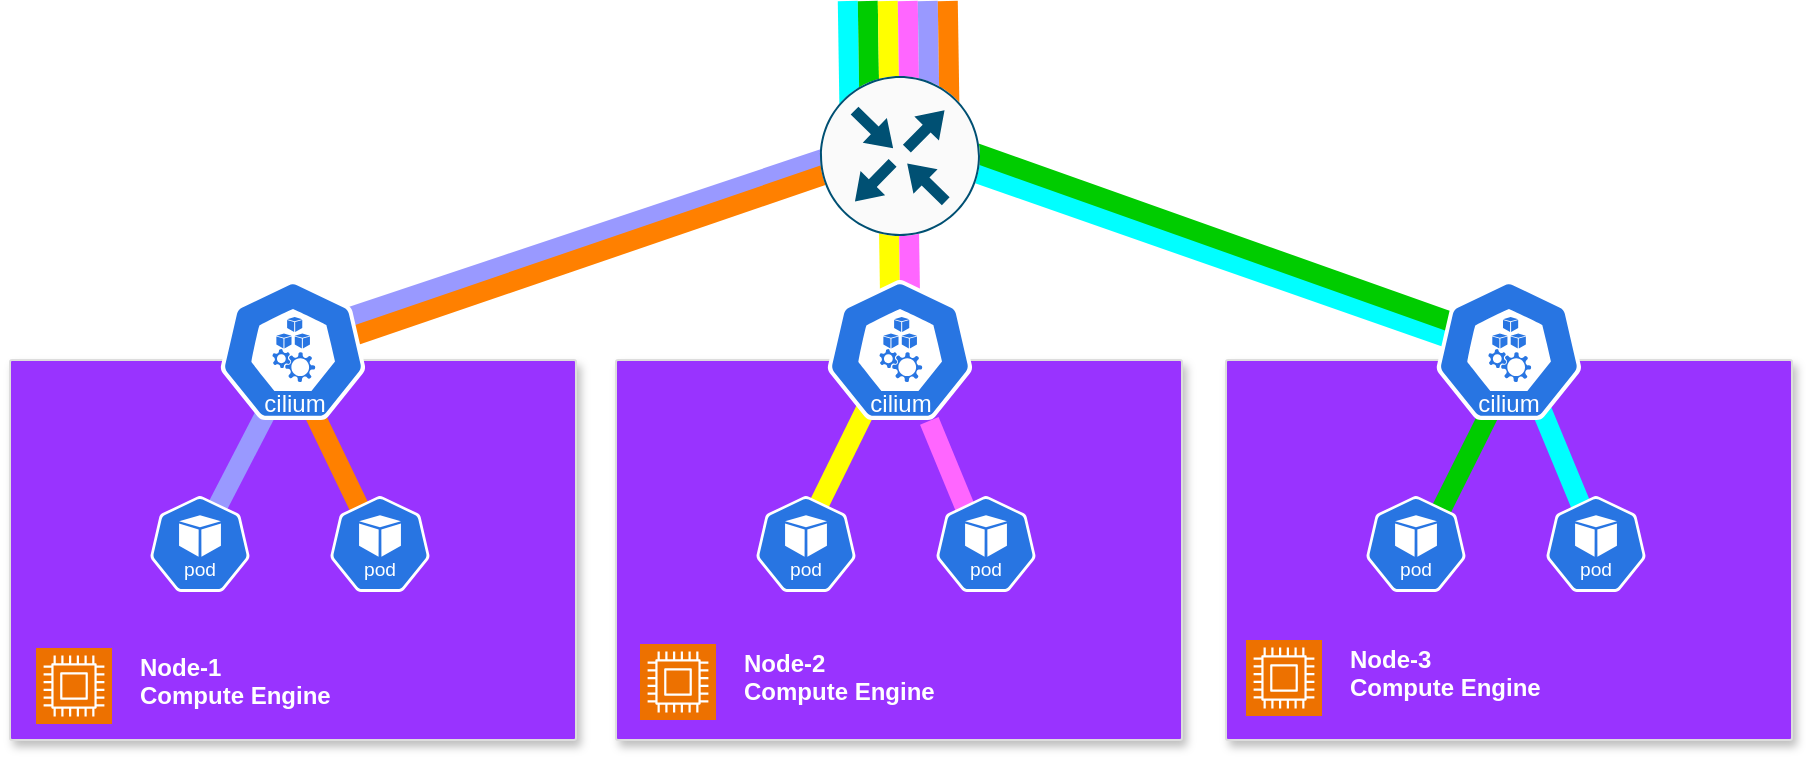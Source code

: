<mxfile version="24.4.8" type="device">
  <diagram name="Page-1" id="TPv4YiVZvs2msHgFxSqs">
    <mxGraphModel dx="2074" dy="1198" grid="1" gridSize="10" guides="1" tooltips="1" connect="1" arrows="1" fold="1" page="1" pageScale="1" pageWidth="850" pageHeight="1100" math="0" shadow="0">
      <root>
        <mxCell id="0" />
        <mxCell id="1" parent="0" />
        <mxCell id="vOJv6ga_SLZkR0OG2dL8-19" value="" style="strokeColor=#dddddd;shadow=1;strokeWidth=1;rounded=1;absoluteArcSize=1;arcSize=2;movable=1;resizable=1;rotatable=1;deletable=1;editable=1;locked=0;connectable=1;container=0;fillColor=#9933FF;" parent="1" vertex="1">
          <mxGeometry x="460" y="260" width="283" height="190" as="geometry" />
        </mxCell>
        <mxCell id="vOJv6ga_SLZkR0OG2dL8-57" value="" style="strokeColor=#dddddd;shadow=1;strokeWidth=1;rounded=1;absoluteArcSize=1;arcSize=2;movable=1;resizable=1;rotatable=1;deletable=1;editable=1;locked=0;connectable=1;container=0;fillColor=#9933FF;" parent="1" vertex="1">
          <mxGeometry x="157" y="260" width="283" height="190" as="geometry" />
        </mxCell>
        <mxCell id="vOJv6ga_SLZkR0OG2dL8-60" value="&lt;font color=&quot;#ffffff&quot;&gt;&lt;span style=&quot;text-wrap: nowrap;&quot;&gt;Node-1&lt;/span&gt;&lt;br style=&quot;forced-color-adjust: none; font-family: Helvetica; font-size: 12px; font-style: normal; font-variant-ligatures: normal; font-variant-caps: normal; letter-spacing: normal; orphans: 2; text-align: left; text-indent: 0px; text-transform: none; widows: 2; word-spacing: 0px; -webkit-text-stroke-width: 0px; white-space: nowrap; text-decoration-thickness: initial; text-decoration-style: initial; text-decoration-color: initial;&quot;&gt;&lt;span style=&quot;font-family: Helvetica; font-size: 12px; font-style: normal; font-variant-ligatures: normal; font-variant-caps: normal; letter-spacing: normal; orphans: 2; text-align: left; text-indent: 0px; text-transform: none; widows: 2; word-spacing: 0px; -webkit-text-stroke-width: 0px; white-space: nowrap; text-decoration-thickness: initial; text-decoration-style: initial; text-decoration-color: initial; float: none; display: inline !important;&quot;&gt;Compute Engine&lt;/span&gt;&lt;/font&gt;" style="text;whiteSpace=wrap;html=1;fontStyle=1" parent="1" vertex="1">
          <mxGeometry x="220" y="400" width="120" height="50" as="geometry" />
        </mxCell>
        <mxCell id="vOJv6ga_SLZkR0OG2dL8-65" value="" style="strokeColor=#dddddd;shadow=1;strokeWidth=1;rounded=1;absoluteArcSize=1;arcSize=2;movable=1;resizable=1;rotatable=1;deletable=1;editable=1;locked=0;connectable=1;container=0;fillColor=#9933FF;" parent="1" vertex="1">
          <mxGeometry x="765" y="260" width="283" height="190" as="geometry" />
        </mxCell>
        <mxCell id="vOJv6ga_SLZkR0OG2dL8-85" value="Upstream&lt;div&gt;Router&lt;/div&gt;" style="text;html=1;align=center;verticalAlign=middle;resizable=0;points=[];autosize=1;strokeColor=none;fillColor=none;fontColor=#FFFFFF;" parent="1" vertex="1">
          <mxGeometry x="638.46" y="110" width="80" height="40" as="geometry" />
        </mxCell>
        <mxCell id="vOJv6ga_SLZkR0OG2dL8-89" value="" style="sketch=0;points=[[0,0,0],[0.25,0,0],[0.5,0,0],[0.75,0,0],[1,0,0],[0,1,0],[0.25,1,0],[0.5,1,0],[0.75,1,0],[1,1,0],[0,0.25,0],[0,0.5,0],[0,0.75,0],[1,0.25,0],[1,0.5,0],[1,0.75,0]];outlineConnect=0;fontColor=#232F3E;fillColor=#ED7100;strokeColor=#ffffff;dashed=0;verticalLabelPosition=bottom;verticalAlign=top;align=center;html=1;fontSize=12;fontStyle=0;aspect=fixed;shape=mxgraph.aws4.resourceIcon;resIcon=mxgraph.aws4.compute;" parent="1" vertex="1">
          <mxGeometry x="170" y="404" width="38" height="38" as="geometry" />
        </mxCell>
        <mxCell id="vOJv6ga_SLZkR0OG2dL8-100" value="&lt;font color=&quot;#ffffff&quot;&gt;&lt;span style=&quot;text-wrap: nowrap;&quot;&gt;Node-2&lt;/span&gt;&lt;br style=&quot;forced-color-adjust: none; font-family: Helvetica; font-size: 12px; font-style: normal; font-variant-ligatures: normal; font-variant-caps: normal; letter-spacing: normal; orphans: 2; text-align: left; text-indent: 0px; text-transform: none; widows: 2; word-spacing: 0px; -webkit-text-stroke-width: 0px; white-space: nowrap; text-decoration-thickness: initial; text-decoration-style: initial; text-decoration-color: initial;&quot;&gt;&lt;span style=&quot;font-family: Helvetica; font-size: 12px; font-style: normal; font-variant-ligatures: normal; font-variant-caps: normal; letter-spacing: normal; orphans: 2; text-align: left; text-indent: 0px; text-transform: none; widows: 2; word-spacing: 0px; -webkit-text-stroke-width: 0px; white-space: nowrap; text-decoration-thickness: initial; text-decoration-style: initial; text-decoration-color: initial; float: none; display: inline !important;&quot;&gt;Compute Engine&lt;/span&gt;&lt;/font&gt;" style="text;whiteSpace=wrap;html=1;fontStyle=1" parent="1" vertex="1">
          <mxGeometry x="522" y="398" width="120" height="50" as="geometry" />
        </mxCell>
        <mxCell id="vOJv6ga_SLZkR0OG2dL8-101" value="" style="sketch=0;points=[[0,0,0],[0.25,0,0],[0.5,0,0],[0.75,0,0],[1,0,0],[0,1,0],[0.25,1,0],[0.5,1,0],[0.75,1,0],[1,1,0],[0,0.25,0],[0,0.5,0],[0,0.75,0],[1,0.25,0],[1,0.5,0],[1,0.75,0]];outlineConnect=0;fontColor=#232F3E;fillColor=#ED7100;strokeColor=#ffffff;dashed=0;verticalLabelPosition=bottom;verticalAlign=top;align=center;html=1;fontSize=12;fontStyle=0;aspect=fixed;shape=mxgraph.aws4.resourceIcon;resIcon=mxgraph.aws4.compute;" parent="1" vertex="1">
          <mxGeometry x="472" y="402" width="38" height="38" as="geometry" />
        </mxCell>
        <mxCell id="vOJv6ga_SLZkR0OG2dL8-102" value="&lt;font color=&quot;#ffffff&quot;&gt;&lt;span style=&quot;text-wrap: nowrap;&quot;&gt;Node-3&lt;/span&gt;&lt;br style=&quot;forced-color-adjust: none; font-family: Helvetica; font-size: 12px; font-style: normal; font-variant-ligatures: normal; font-variant-caps: normal; letter-spacing: normal; orphans: 2; text-align: left; text-indent: 0px; text-transform: none; widows: 2; word-spacing: 0px; -webkit-text-stroke-width: 0px; white-space: nowrap; text-decoration-thickness: initial; text-decoration-style: initial; text-decoration-color: initial;&quot;&gt;&lt;span style=&quot;font-family: Helvetica; font-size: 12px; font-style: normal; font-variant-ligatures: normal; font-variant-caps: normal; letter-spacing: normal; orphans: 2; text-align: left; text-indent: 0px; text-transform: none; widows: 2; word-spacing: 0px; -webkit-text-stroke-width: 0px; white-space: nowrap; text-decoration-thickness: initial; text-decoration-style: initial; text-decoration-color: initial; float: none; display: inline !important;&quot;&gt;Compute Engine&lt;/span&gt;&lt;/font&gt;" style="text;whiteSpace=wrap;html=1;fontStyle=1" parent="1" vertex="1">
          <mxGeometry x="825" y="396" width="120" height="50" as="geometry" />
        </mxCell>
        <mxCell id="vOJv6ga_SLZkR0OG2dL8-103" value="" style="sketch=0;points=[[0,0,0],[0.25,0,0],[0.5,0,0],[0.75,0,0],[1,0,0],[0,1,0],[0.25,1,0],[0.5,1,0],[0.75,1,0],[1,1,0],[0,0.25,0],[0,0.5,0],[0,0.75,0],[1,0.25,0],[1,0.5,0],[1,0.75,0]];outlineConnect=0;fontColor=#232F3E;fillColor=#ED7100;strokeColor=#ffffff;dashed=0;verticalLabelPosition=bottom;verticalAlign=top;align=center;html=1;fontSize=12;fontStyle=0;aspect=fixed;shape=mxgraph.aws4.resourceIcon;resIcon=mxgraph.aws4.compute;" parent="1" vertex="1">
          <mxGeometry x="775" y="400" width="38" height="38" as="geometry" />
        </mxCell>
        <mxCell id="vOJv6ga_SLZkR0OG2dL8-108" value="cilium" style="text;html=1;align=center;verticalAlign=middle;resizable=0;points=[];autosize=1;fillColor=none;fontColor=#FFFFFF;" parent="1" vertex="1">
          <mxGeometry x="881.5" y="267" width="50" height="30" as="geometry" />
        </mxCell>
        <mxCell id="vOJv6ga_SLZkR0OG2dL8-77" value="" style="shape=flexArrow;endArrow=none;startArrow=none;html=1;rounded=0;startFill=0;endFill=0;fillColor=#00FFFF;gradientColor=none;fillStyle=auto;strokeColor=none;" parent="1" edge="1">
          <mxGeometry width="100" height="100" relative="1" as="geometry">
            <mxPoint x="577.118" y="160" as="sourcePoint" />
            <mxPoint x="575.88" y="80" as="targetPoint" />
          </mxGeometry>
        </mxCell>
        <mxCell id="vOJv6ga_SLZkR0OG2dL8-78" value="" style="shape=flexArrow;endArrow=none;startArrow=none;html=1;rounded=0;startFill=0;endFill=0;strokeColor=none;fillColor=#00CC00;" parent="1" edge="1">
          <mxGeometry width="100" height="100" relative="1" as="geometry">
            <mxPoint x="587.118" y="160" as="sourcePoint" />
            <mxPoint x="585.88" y="80" as="targetPoint" />
          </mxGeometry>
        </mxCell>
        <mxCell id="vOJv6ga_SLZkR0OG2dL8-79" value="" style="shape=flexArrow;endArrow=none;startArrow=none;html=1;rounded=0;startFill=0;endFill=0;strokeColor=none;fillColor=#FFFF00;" parent="1" edge="1">
          <mxGeometry width="100" height="100" relative="1" as="geometry">
            <mxPoint x="597.119" y="160" as="sourcePoint" />
            <mxPoint x="595.881" y="80" as="targetPoint" />
          </mxGeometry>
        </mxCell>
        <mxCell id="vOJv6ga_SLZkR0OG2dL8-80" value="" style="shape=flexArrow;endArrow=none;startArrow=none;html=1;rounded=0;startFill=0;endFill=0;strokeColor=none;fillColor=#FF66FF;" parent="1" edge="1">
          <mxGeometry width="100" height="100" relative="1" as="geometry">
            <mxPoint x="607.119" y="160" as="sourcePoint" />
            <mxPoint x="605.881" y="80" as="targetPoint" />
          </mxGeometry>
        </mxCell>
        <mxCell id="vOJv6ga_SLZkR0OG2dL8-81" value="" style="shape=flexArrow;endArrow=none;startArrow=none;html=1;rounded=0;startFill=0;endFill=0;fillColor=#9999FF;strokeColor=none;" parent="1" edge="1">
          <mxGeometry width="100" height="100" relative="1" as="geometry">
            <mxPoint x="617.12" y="160" as="sourcePoint" />
            <mxPoint x="615.882" y="80" as="targetPoint" />
          </mxGeometry>
        </mxCell>
        <mxCell id="vOJv6ga_SLZkR0OG2dL8-82" value="" style="shape=flexArrow;endArrow=none;startArrow=none;html=1;rounded=0;startFill=0;endFill=0;fillColor=#FF8000;strokeColor=none;" parent="1" edge="1">
          <mxGeometry width="100" height="100" relative="1" as="geometry">
            <mxPoint x="627.12" y="160" as="sourcePoint" />
            <mxPoint x="625.882" y="80" as="targetPoint" />
          </mxGeometry>
        </mxCell>
        <mxCell id="j39mi7xemLGqWOHImlby-3" value="" style="shape=flexArrow;endArrow=none;startArrow=none;html=1;rounded=0;startFill=0;endFill=0;fillColor=#9999FF;strokeColor=none;exitX=0.475;exitY=0.41;exitDx=0;exitDy=0;exitPerimeter=0;" parent="1" source="vOJv6ga_SLZkR0OG2dL8-104" edge="1">
          <mxGeometry width="100" height="100" relative="1" as="geometry">
            <mxPoint x="509.002" y="198" as="sourcePoint" />
            <mxPoint x="577.002" y="155" as="targetPoint" />
          </mxGeometry>
        </mxCell>
        <mxCell id="j39mi7xemLGqWOHImlby-4" value="" style="shape=flexArrow;endArrow=none;startArrow=none;html=1;rounded=0;startFill=0;endFill=0;fillColor=#FF8000;strokeColor=none;exitX=0.516;exitY=0.557;exitDx=0;exitDy=0;exitPerimeter=0;" parent="1" edge="1">
          <mxGeometry width="100" height="100" relative="1" as="geometry">
            <mxPoint x="299.667" y="257.99" as="sourcePoint" />
            <mxPoint x="580" y="162" as="targetPoint" />
          </mxGeometry>
        </mxCell>
        <mxCell id="j39mi7xemLGqWOHImlby-6" value="" style="shape=flexArrow;endArrow=none;startArrow=none;html=1;rounded=0;startFill=0;endFill=0;strokeColor=none;fillColor=#FFFF00;" parent="1" edge="1">
          <mxGeometry width="100" height="100" relative="1" as="geometry">
            <mxPoint x="597.619" y="267" as="sourcePoint" />
            <mxPoint x="596.381" y="187" as="targetPoint" />
          </mxGeometry>
        </mxCell>
        <mxCell id="j39mi7xemLGqWOHImlby-7" value="" style="shape=flexArrow;endArrow=none;startArrow=none;html=1;rounded=0;startFill=0;endFill=0;strokeColor=none;fillColor=#FF66FF;" parent="1" edge="1">
          <mxGeometry width="100" height="100" relative="1" as="geometry">
            <mxPoint x="607.619" y="267" as="sourcePoint" />
            <mxPoint x="606.381" y="187" as="targetPoint" />
          </mxGeometry>
        </mxCell>
        <mxCell id="j39mi7xemLGqWOHImlby-8" value="" style="shape=flexArrow;endArrow=none;startArrow=none;html=1;rounded=0;startFill=0;endFill=0;fillColor=#00FFFF;gradientColor=none;fillStyle=auto;strokeColor=none;exitX=0.556;exitY=0.544;exitDx=0;exitDy=0;exitPerimeter=0;" parent="1" edge="1">
          <mxGeometry width="100" height="100" relative="1" as="geometry">
            <mxPoint x="910.544" y="261.08" as="sourcePoint" />
            <mxPoint x="630" y="163" as="targetPoint" />
          </mxGeometry>
        </mxCell>
        <mxCell id="j39mi7xemLGqWOHImlby-9" value="" style="shape=flexArrow;endArrow=none;startArrow=none;html=1;rounded=0;startFill=0;endFill=0;strokeColor=none;fillColor=#00CC00;exitX=0.569;exitY=0.429;exitDx=0;exitDy=0;exitPerimeter=0;" parent="1" edge="1">
          <mxGeometry width="100" height="100" relative="1" as="geometry">
            <mxPoint x="911.491" y="253.03" as="sourcePoint" />
            <mxPoint x="630.0" y="153" as="targetPoint" />
          </mxGeometry>
        </mxCell>
        <mxCell id="vOJv6ga_SLZkR0OG2dL8-83" value="" style="sketch=0;points=[[0.5,0,0],[1,0.5,0],[0.5,1,0],[0,0.5,0],[0.145,0.145,0],[0.856,0.145,0],[0.855,0.856,0],[0.145,0.855,0]];verticalLabelPosition=bottom;html=1;verticalAlign=top;aspect=fixed;align=center;pointerEvents=1;shape=mxgraph.cisco19.rect;prIcon=router;fillColor=#FAFAFA;strokeColor=#005073;" parent="1" vertex="1">
          <mxGeometry x="562" y="118" width="80" height="80" as="geometry" />
        </mxCell>
        <mxCell id="j39mi7xemLGqWOHImlby-12" value="" style="shape=flexArrow;endArrow=none;startArrow=none;html=1;rounded=0;startFill=0;endFill=0;strokeColor=none;fillColor=#FFFF00;exitX=0.394;exitY=0.574;exitDx=0;exitDy=0;exitPerimeter=0;entryX=0.495;entryY=0.437;entryDx=0;entryDy=0;entryPerimeter=0;" parent="1" edge="1" target="vOJv6ga_SLZkR0OG2dL8-98">
          <mxGeometry width="100" height="100" relative="1" as="geometry">
            <mxPoint x="550" y="355.552" as="sourcePoint" />
            <mxPoint x="789.801" y="260" as="targetPoint" />
          </mxGeometry>
        </mxCell>
        <mxCell id="j39mi7xemLGqWOHImlby-13" value="" style="shape=flexArrow;endArrow=none;startArrow=none;html=1;rounded=0;startFill=0;endFill=0;strokeColor=none;fillColor=#FF66FF;exitX=0.496;exitY=0.638;exitDx=0;exitDy=0;exitPerimeter=0;" parent="1" source="vOJv6ga_SLZkR0OG2dL8-55" target="vOJv6ga_SLZkR0OG2dL8-98" edge="1">
          <mxGeometry width="100" height="100" relative="1" as="geometry">
            <mxPoint x="627.739" y="340" as="sourcePoint" />
            <mxPoint x="626.501" y="260" as="targetPoint" />
          </mxGeometry>
        </mxCell>
        <mxCell id="j39mi7xemLGqWOHImlby-14" value="" style="shape=flexArrow;endArrow=none;startArrow=none;html=1;rounded=0;startFill=0;endFill=0;fillColor=#00FFFF;gradientColor=none;fillStyle=auto;strokeColor=none;entryX=0.554;entryY=0.61;entryDx=0;entryDy=0;entryPerimeter=0;exitX=0.57;exitY=0.541;exitDx=0;exitDy=0;exitPerimeter=0;" parent="1" source="vOJv6ga_SLZkR0OG2dL8-105" target="vOJv6ga_SLZkR0OG2dL8-72" edge="1">
          <mxGeometry width="100" height="100" relative="1" as="geometry">
            <mxPoint x="1060" y="90" as="sourcePoint" />
            <mxPoint x="950" y="157.92" as="targetPoint" />
          </mxGeometry>
        </mxCell>
        <mxCell id="j39mi7xemLGqWOHImlby-15" value="" style="shape=flexArrow;endArrow=none;startArrow=none;html=1;rounded=0;startFill=0;endFill=0;strokeColor=none;fillColor=#00CC00;entryX=0.5;entryY=0.667;entryDx=0;entryDy=0;entryPerimeter=0;" parent="1" edge="1" target="vOJv6ga_SLZkR0OG2dL8-67">
          <mxGeometry width="100" height="100" relative="1" as="geometry">
            <mxPoint x="910" y="260" as="sourcePoint" />
            <mxPoint x="638.46" y="360.973" as="targetPoint" />
          </mxGeometry>
        </mxCell>
        <mxCell id="j39mi7xemLGqWOHImlby-16" value="" style="shape=flexArrow;endArrow=none;startArrow=none;html=1;rounded=0;startFill=0;endFill=0;fillColor=#9999FF;strokeColor=none;exitX=0.475;exitY=0.41;exitDx=0;exitDy=0;exitPerimeter=0;entryX=0.562;entryY=0.451;entryDx=0;entryDy=0;entryPerimeter=0;" parent="1" target="vOJv6ga_SLZkR0OG2dL8-104" edge="1">
          <mxGeometry width="100" height="100" relative="1" as="geometry">
            <mxPoint x="250" y="354" as="sourcePoint" />
            <mxPoint x="530.002" y="260" as="targetPoint" />
          </mxGeometry>
        </mxCell>
        <mxCell id="j39mi7xemLGqWOHImlby-17" value="" style="shape=flexArrow;endArrow=none;startArrow=none;html=1;rounded=0;startFill=0;endFill=0;fillColor=#FF8000;strokeColor=none;exitX=0.516;exitY=0.557;exitDx=0;exitDy=0;exitPerimeter=0;entryX=0.518;entryY=0.603;entryDx=0;entryDy=0;entryPerimeter=0;" parent="1" target="vOJv6ga_SLZkR0OG2dL8-64" edge="1">
          <mxGeometry width="100" height="100" relative="1" as="geometry">
            <mxPoint x="296.167" y="260" as="sourcePoint" />
            <mxPoint x="576.5" y="164.01" as="targetPoint" />
          </mxGeometry>
        </mxCell>
        <mxCell id="vOJv6ga_SLZkR0OG2dL8-105" value="" style="aspect=fixed;sketch=0;html=1;dashed=0;whitespace=wrap;verticalLabelPosition=bottom;verticalAlign=top;fillColor=#2875E2;strokeColor=#ffffff;points=[[0.005,0.63,0],[0.1,0.2,0],[0.9,0.2,0],[0.5,0,0],[0.995,0.63,0],[0.72,0.99,0],[0.5,1,0],[0.28,0.99,0]];shape=mxgraph.kubernetes.icon2;prIcon=k_proxy" parent="1" vertex="1">
          <mxGeometry x="870.0" y="220" width="72.92" height="70" as="geometry" />
        </mxCell>
        <mxCell id="vOJv6ga_SLZkR0OG2dL8-98" value="" style="aspect=fixed;sketch=0;html=1;dashed=0;whitespace=wrap;verticalLabelPosition=bottom;verticalAlign=top;fillColor=#2875E2;strokeColor=#ffffff;points=[[0.005,0.63,0],[0.1,0.2,0],[0.9,0.2,0],[0.5,0,0],[0.995,0.63,0],[0.72,0.99,0],[0.5,1,0],[0.28,0.99,0]];shape=mxgraph.kubernetes.icon2;prIcon=k_proxy" parent="1" vertex="1">
          <mxGeometry x="565.54" y="220" width="72.92" height="70" as="geometry" />
        </mxCell>
        <mxCell id="vOJv6ga_SLZkR0OG2dL8-104" value="" style="aspect=fixed;sketch=0;html=1;dashed=0;whitespace=wrap;verticalLabelPosition=bottom;verticalAlign=top;fillColor=#2875E2;strokeColor=#ffffff;points=[[0.005,0.63,0],[0.1,0.2,0],[0.9,0.2,0],[0.5,0,0],[0.995,0.63,0],[0.72,0.99,0],[0.5,1,0],[0.28,0.99,0]];shape=mxgraph.kubernetes.icon2;prIcon=k_proxy" parent="1" vertex="1">
          <mxGeometry x="262.04" y="220" width="72.92" height="70" as="geometry" />
        </mxCell>
        <mxCell id="vOJv6ga_SLZkR0OG2dL8-106" value="cilium" style="text;html=1;align=center;verticalAlign=middle;resizable=0;points=[];autosize=1;fillColor=none;fontColor=#FFFFFF;" parent="1" vertex="1">
          <mxGeometry x="273.5" y="267" width="50" height="30" as="geometry" />
        </mxCell>
        <mxCell id="vOJv6ga_SLZkR0OG2dL8-107" value="cilium" style="text;html=1;align=center;verticalAlign=middle;resizable=0;points=[];autosize=1;fillColor=none;fontColor=#FFFFFF;" parent="1" vertex="1">
          <mxGeometry x="576.5" y="267" width="50" height="30" as="geometry" />
        </mxCell>
        <mxCell id="j39mi7xemLGqWOHImlby-11" value="cilium" style="text;html=1;align=center;verticalAlign=middle;resizable=0;points=[];autosize=1;fillColor=none;fontColor=#FFFFFF;" parent="1" vertex="1">
          <mxGeometry x="881.46" y="267" width="50" height="30" as="geometry" />
        </mxCell>
        <mxCell id="vOJv6ga_SLZkR0OG2dL8-59" value="" style="aspect=fixed;sketch=0;html=1;dashed=0;whitespace=wrap;verticalLabelPosition=bottom;verticalAlign=top;fillColor=#2875E2;strokeColor=#ffffff;points=[[0.005,0.63,0],[0.1,0.2,0],[0.9,0.2,0],[0.5,0,0],[0.995,0.63,0],[0.72,0.99,0],[0.5,1,0],[0.28,0.99,0]];shape=mxgraph.kubernetes.icon2;kubernetesLabel=1;prIcon=pod" parent="1" vertex="1">
          <mxGeometry x="227" y="328" width="50" height="48" as="geometry" />
        </mxCell>
        <mxCell id="vOJv6ga_SLZkR0OG2dL8-64" value="" style="aspect=fixed;sketch=0;html=1;dashed=0;whitespace=wrap;verticalLabelPosition=bottom;verticalAlign=top;fillColor=#2875E2;strokeColor=#ffffff;points=[[0.005,0.63,0],[0.1,0.2,0],[0.9,0.2,0],[0.5,0,0],[0.995,0.63,0],[0.72,0.99,0],[0.5,1,0],[0.28,0.99,0]];shape=mxgraph.kubernetes.icon2;kubernetesLabel=1;prIcon=pod" parent="1" vertex="1">
          <mxGeometry x="317" y="328" width="50" height="48" as="geometry" />
        </mxCell>
        <mxCell id="vOJv6ga_SLZkR0OG2dL8-67" value="" style="aspect=fixed;sketch=0;html=1;dashed=0;whitespace=wrap;verticalLabelPosition=bottom;verticalAlign=top;fillColor=#2875E2;strokeColor=#ffffff;points=[[0.005,0.63,0],[0.1,0.2,0],[0.9,0.2,0],[0.5,0,0],[0.995,0.63,0],[0.72,0.99,0],[0.5,1,0],[0.28,0.99,0]];shape=mxgraph.kubernetes.icon2;kubernetesLabel=1;prIcon=pod" parent="1" vertex="1">
          <mxGeometry x="835" y="328" width="50" height="48" as="geometry" />
        </mxCell>
        <mxCell id="vOJv6ga_SLZkR0OG2dL8-72" value="" style="aspect=fixed;sketch=0;html=1;dashed=0;whitespace=wrap;verticalLabelPosition=bottom;verticalAlign=top;fillColor=#2875E2;strokeColor=#ffffff;points=[[0.005,0.63,0],[0.1,0.2,0],[0.9,0.2,0],[0.5,0,0],[0.995,0.63,0],[0.72,0.99,0],[0.5,1,0],[0.28,0.99,0]];shape=mxgraph.kubernetes.icon2;kubernetesLabel=1;prIcon=pod" parent="1" vertex="1">
          <mxGeometry x="925" y="328" width="50" height="48" as="geometry" />
        </mxCell>
        <mxCell id="vOJv6ga_SLZkR0OG2dL8-21" value="" style="aspect=fixed;sketch=0;html=1;dashed=0;whitespace=wrap;verticalLabelPosition=bottom;verticalAlign=top;fillColor=#2875E2;strokeColor=#ffffff;points=[[0.005,0.63,0],[0.1,0.2,0],[0.9,0.2,0],[0.5,0,0],[0.995,0.63,0],[0.72,0.99,0],[0.5,1,0],[0.28,0.99,0]];shape=mxgraph.kubernetes.icon2;kubernetesLabel=1;prIcon=pod" parent="1" vertex="1">
          <mxGeometry x="530" y="328" width="50" height="48" as="geometry" />
        </mxCell>
        <mxCell id="vOJv6ga_SLZkR0OG2dL8-55" value="" style="aspect=fixed;sketch=0;html=1;dashed=0;whitespace=wrap;verticalLabelPosition=bottom;verticalAlign=top;fillColor=#2875E2;strokeColor=#ffffff;points=[[0.005,0.63,0],[0.1,0.2,0],[0.9,0.2,0],[0.5,0,0],[0.995,0.63,0],[0.72,0.99,0],[0.5,1,0],[0.28,0.99,0]];shape=mxgraph.kubernetes.icon2;kubernetesLabel=1;prIcon=pod" parent="1" vertex="1">
          <mxGeometry x="620" y="328" width="50" height="48" as="geometry" />
        </mxCell>
      </root>
    </mxGraphModel>
  </diagram>
</mxfile>
